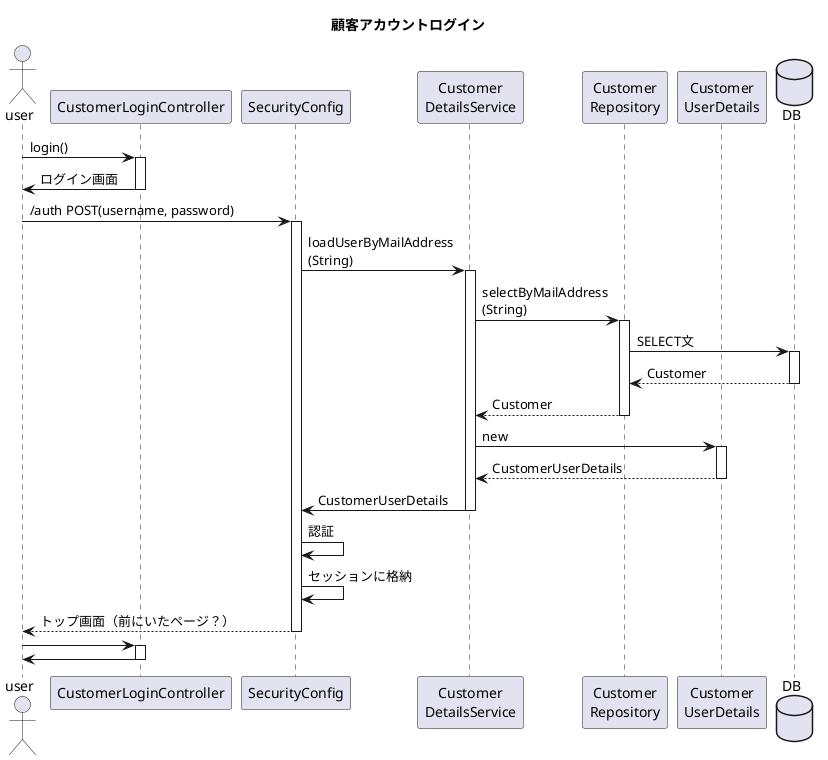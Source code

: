 @startuml
title 顧客アカウントログイン
actor user
participant "CustomerLoginController" as controller
participant "SecurityConfig" as security
participant "Customer\nDetailsService" as service
participant "Customer\nRepository" as repository
participant "Customer\nUserDetails" as details
database DB as db

user -> controller++:login()
controller -> user--:ログイン画面
user -> security++:/auth POST(username, password)
security -> service++:loadUserByMailAddress\n(String)
service -> repository++:selectByMailAddress\n(String)
repository -> db++:SELECT文
db --> repository--:Customer
repository --> service--:Customer
service -> details++:new
details --> service--:CustomerUserDetails
service -> security--:CustomerUserDetails
security -> security:認証
security -> security:セッションに格納
security --> user--:トップ画面（前にいたページ？）
user -> controller++:
controller -> user--:

@enduml